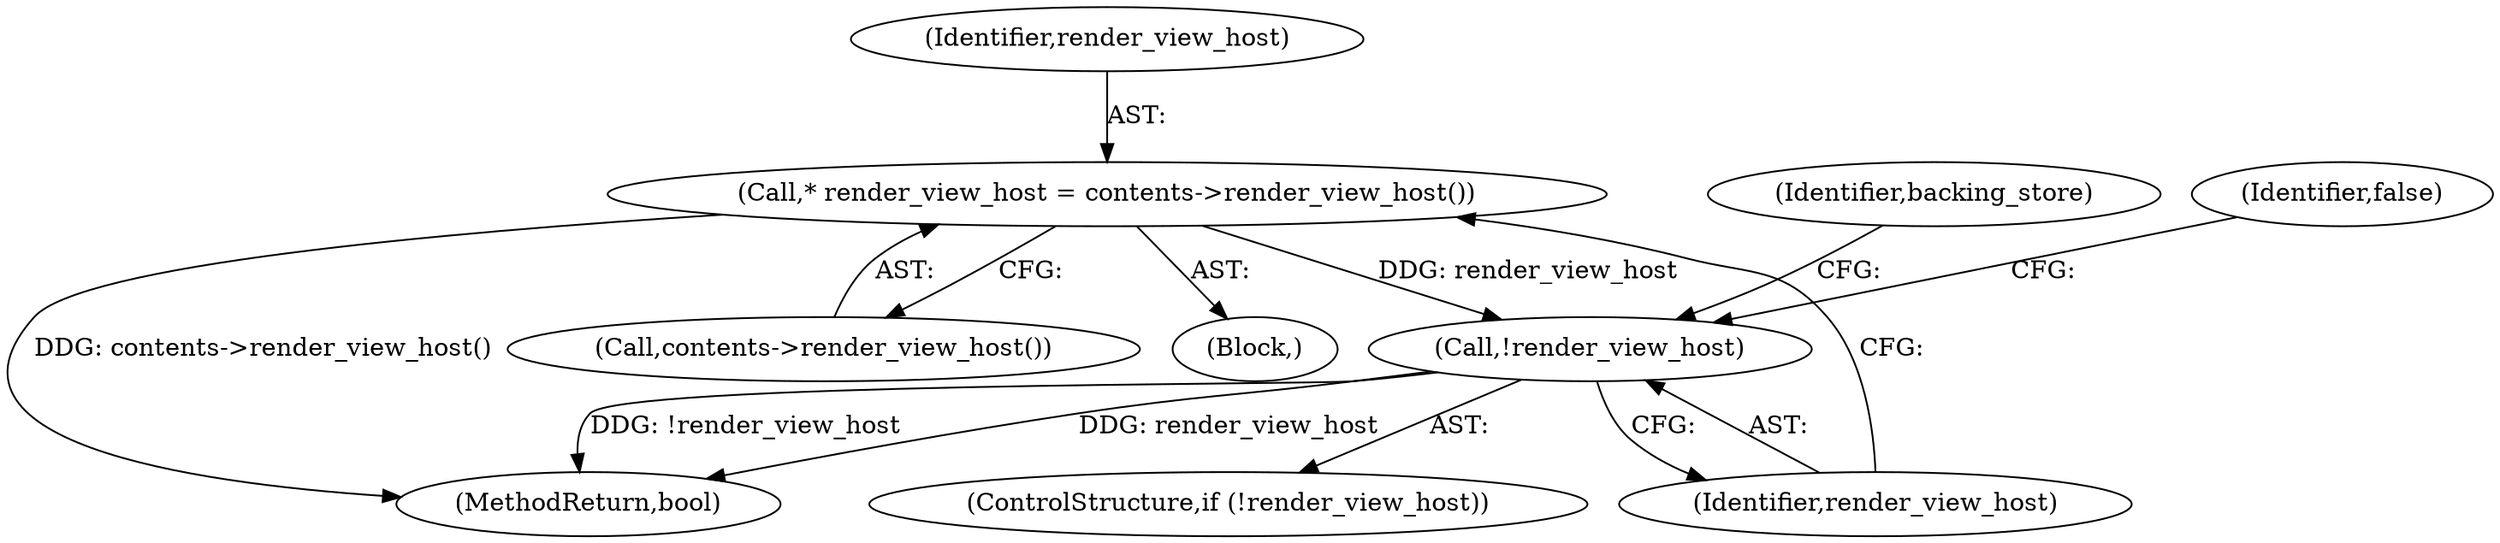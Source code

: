 digraph "0_Chrome_ee8d6fd30b022ac2c87b7a190c954e7bb3c9b21e@pointer" {
"1000117" [label="(Call,* render_view_host = contents->render_view_host())"];
"1000121" [label="(Call,!render_view_host)"];
"1000120" [label="(ControlStructure,if (!render_view_host))"];
"1000127" [label="(Identifier,backing_store)"];
"1000155" [label="(MethodReturn,bool)"];
"1000122" [label="(Identifier,render_view_host)"];
"1000119" [label="(Call,contents->render_view_host())"];
"1000117" [label="(Call,* render_view_host = contents->render_view_host())"];
"1000103" [label="(Block,)"];
"1000124" [label="(Identifier,false)"];
"1000118" [label="(Identifier,render_view_host)"];
"1000121" [label="(Call,!render_view_host)"];
"1000117" -> "1000103"  [label="AST: "];
"1000117" -> "1000119"  [label="CFG: "];
"1000118" -> "1000117"  [label="AST: "];
"1000119" -> "1000117"  [label="AST: "];
"1000122" -> "1000117"  [label="CFG: "];
"1000117" -> "1000155"  [label="DDG: contents->render_view_host()"];
"1000117" -> "1000121"  [label="DDG: render_view_host"];
"1000121" -> "1000120"  [label="AST: "];
"1000121" -> "1000122"  [label="CFG: "];
"1000122" -> "1000121"  [label="AST: "];
"1000124" -> "1000121"  [label="CFG: "];
"1000127" -> "1000121"  [label="CFG: "];
"1000121" -> "1000155"  [label="DDG: !render_view_host"];
"1000121" -> "1000155"  [label="DDG: render_view_host"];
}
